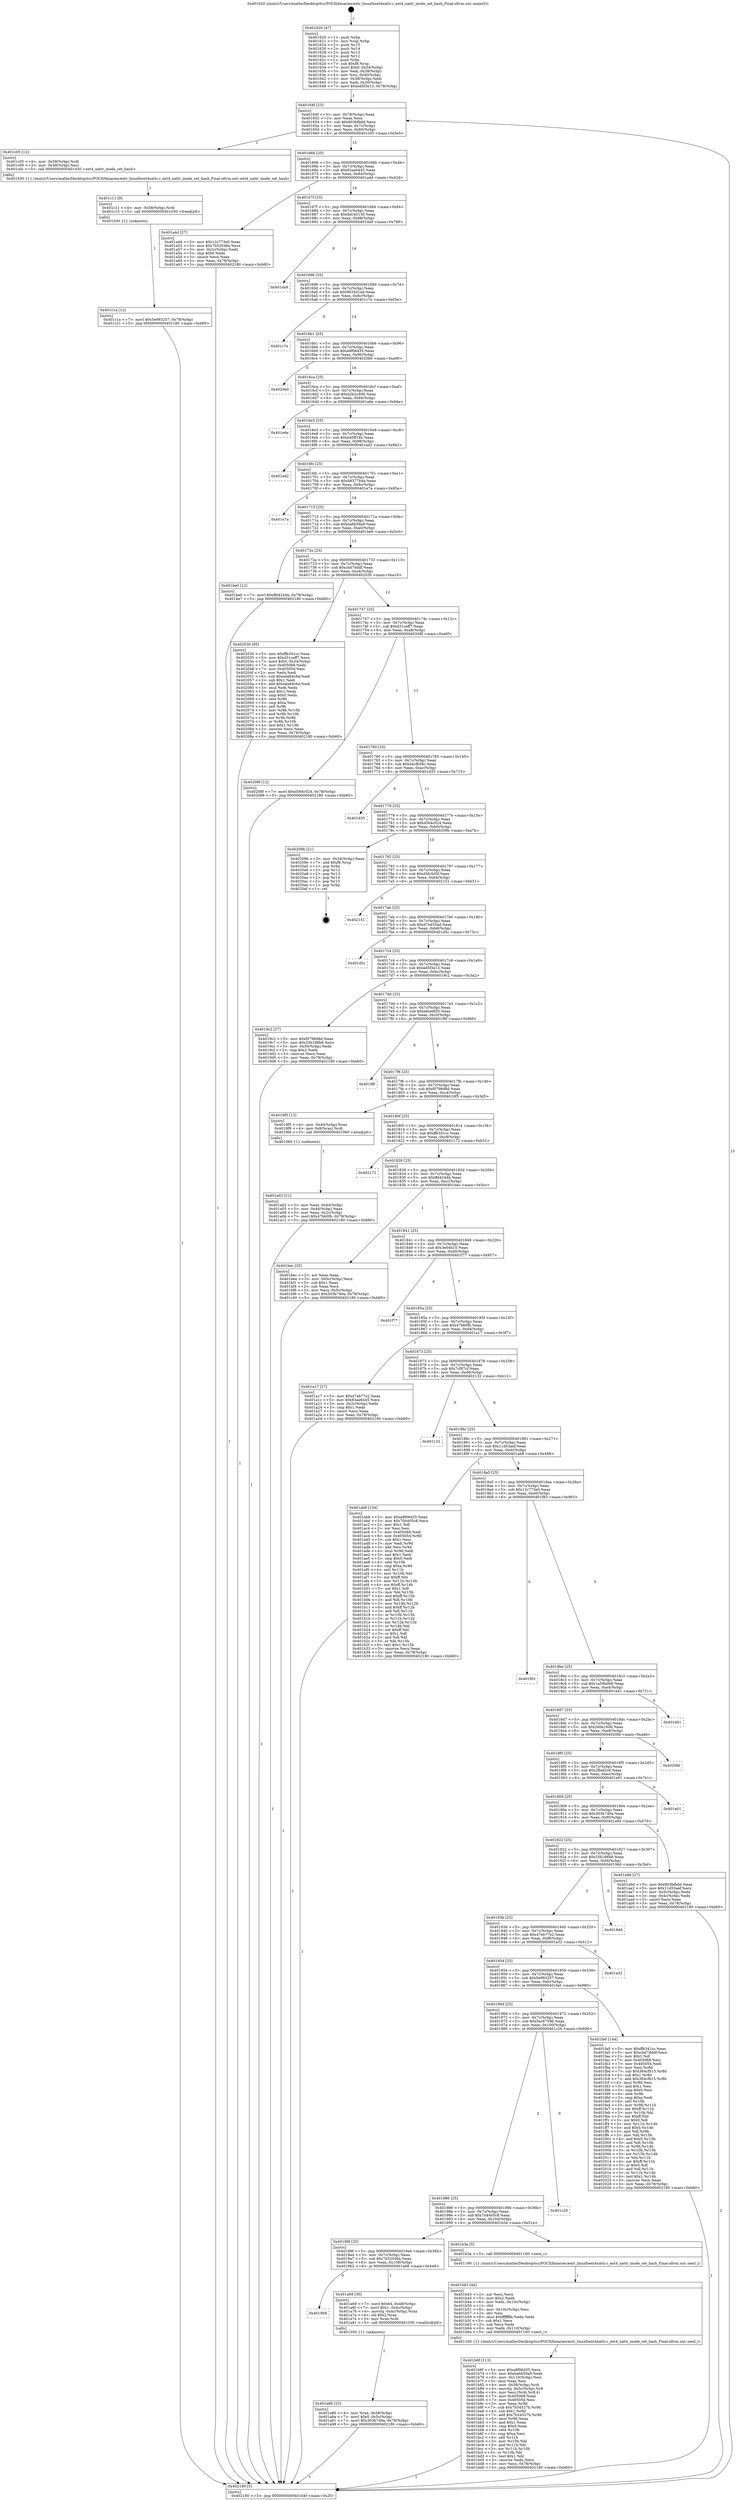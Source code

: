 digraph "0x401620" {
  label = "0x401620 (/mnt/c/Users/mathe/Desktop/tcc/POCII/binaries/extr_linuxfsext4xattr.c_ext4_xattr_inode_set_hash_Final-ollvm.out::main(0))"
  labelloc = "t"
  node[shape=record]

  Entry [label="",width=0.3,height=0.3,shape=circle,fillcolor=black,style=filled]
  "0x40164f" [label="{
     0x40164f [23]\l
     | [instrs]\l
     &nbsp;&nbsp;0x40164f \<+3\>: mov -0x78(%rbp),%eax\l
     &nbsp;&nbsp;0x401652 \<+2\>: mov %eax,%ecx\l
     &nbsp;&nbsp;0x401654 \<+6\>: sub $0x803bfbdd,%ecx\l
     &nbsp;&nbsp;0x40165a \<+3\>: mov %eax,-0x7c(%rbp)\l
     &nbsp;&nbsp;0x40165d \<+3\>: mov %ecx,-0x80(%rbp)\l
     &nbsp;&nbsp;0x401660 \<+6\>: je 0000000000401c05 \<main+0x5e5\>\l
  }"]
  "0x401c05" [label="{
     0x401c05 [12]\l
     | [instrs]\l
     &nbsp;&nbsp;0x401c05 \<+4\>: mov -0x58(%rbp),%rdi\l
     &nbsp;&nbsp;0x401c09 \<+3\>: mov -0x48(%rbp),%esi\l
     &nbsp;&nbsp;0x401c0c \<+5\>: call 0000000000401430 \<ext4_xattr_inode_set_hash\>\l
     | [calls]\l
     &nbsp;&nbsp;0x401430 \{1\} (/mnt/c/Users/mathe/Desktop/tcc/POCII/binaries/extr_linuxfsext4xattr.c_ext4_xattr_inode_set_hash_Final-ollvm.out::ext4_xattr_inode_set_hash)\l
  }"]
  "0x401666" [label="{
     0x401666 [25]\l
     | [instrs]\l
     &nbsp;&nbsp;0x401666 \<+5\>: jmp 000000000040166b \<main+0x4b\>\l
     &nbsp;&nbsp;0x40166b \<+3\>: mov -0x7c(%rbp),%eax\l
     &nbsp;&nbsp;0x40166e \<+5\>: sub $0x83aa6445,%eax\l
     &nbsp;&nbsp;0x401673 \<+6\>: mov %eax,-0x84(%rbp)\l
     &nbsp;&nbsp;0x401679 \<+6\>: je 0000000000401a4d \<main+0x42d\>\l
  }"]
  Exit [label="",width=0.3,height=0.3,shape=circle,fillcolor=black,style=filled,peripheries=2]
  "0x401a4d" [label="{
     0x401a4d [27]\l
     | [instrs]\l
     &nbsp;&nbsp;0x401a4d \<+5\>: mov $0x12c773e0,%eax\l
     &nbsp;&nbsp;0x401a52 \<+5\>: mov $0x7b52048a,%ecx\l
     &nbsp;&nbsp;0x401a57 \<+3\>: mov -0x2c(%rbp),%edx\l
     &nbsp;&nbsp;0x401a5a \<+3\>: cmp $0x0,%edx\l
     &nbsp;&nbsp;0x401a5d \<+3\>: cmove %ecx,%eax\l
     &nbsp;&nbsp;0x401a60 \<+3\>: mov %eax,-0x78(%rbp)\l
     &nbsp;&nbsp;0x401a63 \<+5\>: jmp 0000000000402180 \<main+0xb60\>\l
  }"]
  "0x40167f" [label="{
     0x40167f [25]\l
     | [instrs]\l
     &nbsp;&nbsp;0x40167f \<+5\>: jmp 0000000000401684 \<main+0x64\>\l
     &nbsp;&nbsp;0x401684 \<+3\>: mov -0x7c(%rbp),%eax\l
     &nbsp;&nbsp;0x401687 \<+5\>: sub $0x8dc45130,%eax\l
     &nbsp;&nbsp;0x40168c \<+6\>: mov %eax,-0x88(%rbp)\l
     &nbsp;&nbsp;0x401692 \<+6\>: je 0000000000401da9 \<main+0x789\>\l
  }"]
  "0x401c1a" [label="{
     0x401c1a [12]\l
     | [instrs]\l
     &nbsp;&nbsp;0x401c1a \<+7\>: movl $0x5e993257,-0x78(%rbp)\l
     &nbsp;&nbsp;0x401c21 \<+5\>: jmp 0000000000402180 \<main+0xb60\>\l
  }"]
  "0x401da9" [label="{
     0x401da9\l
  }", style=dashed]
  "0x401698" [label="{
     0x401698 [25]\l
     | [instrs]\l
     &nbsp;&nbsp;0x401698 \<+5\>: jmp 000000000040169d \<main+0x7d\>\l
     &nbsp;&nbsp;0x40169d \<+3\>: mov -0x7c(%rbp),%eax\l
     &nbsp;&nbsp;0x4016a0 \<+5\>: sub $0x9635d1ad,%eax\l
     &nbsp;&nbsp;0x4016a5 \<+6\>: mov %eax,-0x8c(%rbp)\l
     &nbsp;&nbsp;0x4016ab \<+6\>: je 0000000000401c7e \<main+0x65e\>\l
  }"]
  "0x401c11" [label="{
     0x401c11 [9]\l
     | [instrs]\l
     &nbsp;&nbsp;0x401c11 \<+4\>: mov -0x58(%rbp),%rdi\l
     &nbsp;&nbsp;0x401c15 \<+5\>: call 0000000000401030 \<free@plt\>\l
     | [calls]\l
     &nbsp;&nbsp;0x401030 \{1\} (unknown)\l
  }"]
  "0x401c7e" [label="{
     0x401c7e\l
  }", style=dashed]
  "0x4016b1" [label="{
     0x4016b1 [25]\l
     | [instrs]\l
     &nbsp;&nbsp;0x4016b1 \<+5\>: jmp 00000000004016b6 \<main+0x96\>\l
     &nbsp;&nbsp;0x4016b6 \<+3\>: mov -0x7c(%rbp),%eax\l
     &nbsp;&nbsp;0x4016b9 \<+5\>: sub $0xa8f06d35,%eax\l
     &nbsp;&nbsp;0x4016be \<+6\>: mov %eax,-0x90(%rbp)\l
     &nbsp;&nbsp;0x4016c4 \<+6\>: je 00000000004020b0 \<main+0xa90\>\l
  }"]
  "0x401b6f" [label="{
     0x401b6f [113]\l
     | [instrs]\l
     &nbsp;&nbsp;0x401b6f \<+5\>: mov $0xa8f06d35,%ecx\l
     &nbsp;&nbsp;0x401b74 \<+5\>: mov $0xba6b59a9,%edx\l
     &nbsp;&nbsp;0x401b79 \<+6\>: mov -0x110(%rbp),%esi\l
     &nbsp;&nbsp;0x401b7f \<+3\>: imul %eax,%esi\l
     &nbsp;&nbsp;0x401b82 \<+4\>: mov -0x58(%rbp),%rdi\l
     &nbsp;&nbsp;0x401b86 \<+4\>: movslq -0x5c(%rbp),%r8\l
     &nbsp;&nbsp;0x401b8a \<+4\>: mov %esi,(%rdi,%r8,4)\l
     &nbsp;&nbsp;0x401b8e \<+7\>: mov 0x405068,%eax\l
     &nbsp;&nbsp;0x401b95 \<+7\>: mov 0x405054,%esi\l
     &nbsp;&nbsp;0x401b9c \<+3\>: mov %eax,%r9d\l
     &nbsp;&nbsp;0x401b9f \<+7\>: sub $0x7b34527b,%r9d\l
     &nbsp;&nbsp;0x401ba6 \<+4\>: sub $0x1,%r9d\l
     &nbsp;&nbsp;0x401baa \<+7\>: add $0x7b34527b,%r9d\l
     &nbsp;&nbsp;0x401bb1 \<+4\>: imul %r9d,%eax\l
     &nbsp;&nbsp;0x401bb5 \<+3\>: and $0x1,%eax\l
     &nbsp;&nbsp;0x401bb8 \<+3\>: cmp $0x0,%eax\l
     &nbsp;&nbsp;0x401bbb \<+4\>: sete %r10b\l
     &nbsp;&nbsp;0x401bbf \<+3\>: cmp $0xa,%esi\l
     &nbsp;&nbsp;0x401bc2 \<+4\>: setl %r11b\l
     &nbsp;&nbsp;0x401bc6 \<+3\>: mov %r10b,%bl\l
     &nbsp;&nbsp;0x401bc9 \<+3\>: and %r11b,%bl\l
     &nbsp;&nbsp;0x401bcc \<+3\>: xor %r11b,%r10b\l
     &nbsp;&nbsp;0x401bcf \<+3\>: or %r10b,%bl\l
     &nbsp;&nbsp;0x401bd2 \<+3\>: test $0x1,%bl\l
     &nbsp;&nbsp;0x401bd5 \<+3\>: cmovne %edx,%ecx\l
     &nbsp;&nbsp;0x401bd8 \<+3\>: mov %ecx,-0x78(%rbp)\l
     &nbsp;&nbsp;0x401bdb \<+5\>: jmp 0000000000402180 \<main+0xb60\>\l
  }"]
  "0x4020b0" [label="{
     0x4020b0\l
  }", style=dashed]
  "0x4016ca" [label="{
     0x4016ca [25]\l
     | [instrs]\l
     &nbsp;&nbsp;0x4016ca \<+5\>: jmp 00000000004016cf \<main+0xaf\>\l
     &nbsp;&nbsp;0x4016cf \<+3\>: mov -0x7c(%rbp),%eax\l
     &nbsp;&nbsp;0x4016d2 \<+5\>: sub $0xb2b2c490,%eax\l
     &nbsp;&nbsp;0x4016d7 \<+6\>: mov %eax,-0x94(%rbp)\l
     &nbsp;&nbsp;0x4016dd \<+6\>: je 0000000000401e6e \<main+0x84e\>\l
  }"]
  "0x401b43" [label="{
     0x401b43 [44]\l
     | [instrs]\l
     &nbsp;&nbsp;0x401b43 \<+2\>: xor %ecx,%ecx\l
     &nbsp;&nbsp;0x401b45 \<+5\>: mov $0x2,%edx\l
     &nbsp;&nbsp;0x401b4a \<+6\>: mov %edx,-0x10c(%rbp)\l
     &nbsp;&nbsp;0x401b50 \<+1\>: cltd\l
     &nbsp;&nbsp;0x401b51 \<+6\>: mov -0x10c(%rbp),%esi\l
     &nbsp;&nbsp;0x401b57 \<+2\>: idiv %esi\l
     &nbsp;&nbsp;0x401b59 \<+6\>: imul $0xfffffffe,%edx,%edx\l
     &nbsp;&nbsp;0x401b5f \<+3\>: sub $0x1,%ecx\l
     &nbsp;&nbsp;0x401b62 \<+2\>: sub %ecx,%edx\l
     &nbsp;&nbsp;0x401b64 \<+6\>: mov %edx,-0x110(%rbp)\l
     &nbsp;&nbsp;0x401b6a \<+5\>: call 0000000000401160 \<next_i\>\l
     | [calls]\l
     &nbsp;&nbsp;0x401160 \{1\} (/mnt/c/Users/mathe/Desktop/tcc/POCII/binaries/extr_linuxfsext4xattr.c_ext4_xattr_inode_set_hash_Final-ollvm.out::next_i)\l
  }"]
  "0x401e6e" [label="{
     0x401e6e\l
  }", style=dashed]
  "0x4016e3" [label="{
     0x4016e3 [25]\l
     | [instrs]\l
     &nbsp;&nbsp;0x4016e3 \<+5\>: jmp 00000000004016e8 \<main+0xc8\>\l
     &nbsp;&nbsp;0x4016e8 \<+3\>: mov -0x7c(%rbp),%eax\l
     &nbsp;&nbsp;0x4016eb \<+5\>: sub $0xb40ff14b,%eax\l
     &nbsp;&nbsp;0x4016f0 \<+6\>: mov %eax,-0x98(%rbp)\l
     &nbsp;&nbsp;0x4016f6 \<+6\>: je 0000000000401ed2 \<main+0x8b2\>\l
  }"]
  "0x401a86" [label="{
     0x401a86 [23]\l
     | [instrs]\l
     &nbsp;&nbsp;0x401a86 \<+4\>: mov %rax,-0x58(%rbp)\l
     &nbsp;&nbsp;0x401a8a \<+7\>: movl $0x0,-0x5c(%rbp)\l
     &nbsp;&nbsp;0x401a91 \<+7\>: movl $0x303b749a,-0x78(%rbp)\l
     &nbsp;&nbsp;0x401a98 \<+5\>: jmp 0000000000402180 \<main+0xb60\>\l
  }"]
  "0x401ed2" [label="{
     0x401ed2\l
  }", style=dashed]
  "0x4016fc" [label="{
     0x4016fc [25]\l
     | [instrs]\l
     &nbsp;&nbsp;0x4016fc \<+5\>: jmp 0000000000401701 \<main+0xe1\>\l
     &nbsp;&nbsp;0x401701 \<+3\>: mov -0x7c(%rbp),%eax\l
     &nbsp;&nbsp;0x401704 \<+5\>: sub $0xb8377b4a,%eax\l
     &nbsp;&nbsp;0x401709 \<+6\>: mov %eax,-0x9c(%rbp)\l
     &nbsp;&nbsp;0x40170f \<+6\>: je 0000000000401e7a \<main+0x85a\>\l
  }"]
  "0x4019b8" [label="{
     0x4019b8\l
  }", style=dashed]
  "0x401e7a" [label="{
     0x401e7a\l
  }", style=dashed]
  "0x401715" [label="{
     0x401715 [25]\l
     | [instrs]\l
     &nbsp;&nbsp;0x401715 \<+5\>: jmp 000000000040171a \<main+0xfa\>\l
     &nbsp;&nbsp;0x40171a \<+3\>: mov -0x7c(%rbp),%eax\l
     &nbsp;&nbsp;0x40171d \<+5\>: sub $0xba6b59a9,%eax\l
     &nbsp;&nbsp;0x401722 \<+6\>: mov %eax,-0xa0(%rbp)\l
     &nbsp;&nbsp;0x401728 \<+6\>: je 0000000000401be0 \<main+0x5c0\>\l
  }"]
  "0x401a68" [label="{
     0x401a68 [30]\l
     | [instrs]\l
     &nbsp;&nbsp;0x401a68 \<+7\>: movl $0x64,-0x48(%rbp)\l
     &nbsp;&nbsp;0x401a6f \<+7\>: movl $0x1,-0x4c(%rbp)\l
     &nbsp;&nbsp;0x401a76 \<+4\>: movslq -0x4c(%rbp),%rax\l
     &nbsp;&nbsp;0x401a7a \<+4\>: shl $0x2,%rax\l
     &nbsp;&nbsp;0x401a7e \<+3\>: mov %rax,%rdi\l
     &nbsp;&nbsp;0x401a81 \<+5\>: call 0000000000401050 \<malloc@plt\>\l
     | [calls]\l
     &nbsp;&nbsp;0x401050 \{1\} (unknown)\l
  }"]
  "0x401be0" [label="{
     0x401be0 [12]\l
     | [instrs]\l
     &nbsp;&nbsp;0x401be0 \<+7\>: movl $0xffd4244b,-0x78(%rbp)\l
     &nbsp;&nbsp;0x401be7 \<+5\>: jmp 0000000000402180 \<main+0xb60\>\l
  }"]
  "0x40172e" [label="{
     0x40172e [25]\l
     | [instrs]\l
     &nbsp;&nbsp;0x40172e \<+5\>: jmp 0000000000401733 \<main+0x113\>\l
     &nbsp;&nbsp;0x401733 \<+3\>: mov -0x7c(%rbp),%eax\l
     &nbsp;&nbsp;0x401736 \<+5\>: sub $0xcbd7dddf,%eax\l
     &nbsp;&nbsp;0x40173b \<+6\>: mov %eax,-0xa4(%rbp)\l
     &nbsp;&nbsp;0x401741 \<+6\>: je 0000000000402030 \<main+0xa10\>\l
  }"]
  "0x40199f" [label="{
     0x40199f [25]\l
     | [instrs]\l
     &nbsp;&nbsp;0x40199f \<+5\>: jmp 00000000004019a4 \<main+0x384\>\l
     &nbsp;&nbsp;0x4019a4 \<+3\>: mov -0x7c(%rbp),%eax\l
     &nbsp;&nbsp;0x4019a7 \<+5\>: sub $0x7b52048a,%eax\l
     &nbsp;&nbsp;0x4019ac \<+6\>: mov %eax,-0x108(%rbp)\l
     &nbsp;&nbsp;0x4019b2 \<+6\>: je 0000000000401a68 \<main+0x448\>\l
  }"]
  "0x402030" [label="{
     0x402030 [95]\l
     | [instrs]\l
     &nbsp;&nbsp;0x402030 \<+5\>: mov $0xffb341cc,%eax\l
     &nbsp;&nbsp;0x402035 \<+5\>: mov $0xd31ceff7,%ecx\l
     &nbsp;&nbsp;0x40203a \<+7\>: movl $0x0,-0x34(%rbp)\l
     &nbsp;&nbsp;0x402041 \<+7\>: mov 0x405068,%edx\l
     &nbsp;&nbsp;0x402048 \<+7\>: mov 0x405054,%esi\l
     &nbsp;&nbsp;0x40204f \<+2\>: mov %edx,%edi\l
     &nbsp;&nbsp;0x402051 \<+6\>: sub $0xeda84c6d,%edi\l
     &nbsp;&nbsp;0x402057 \<+3\>: sub $0x1,%edi\l
     &nbsp;&nbsp;0x40205a \<+6\>: add $0xeda84c6d,%edi\l
     &nbsp;&nbsp;0x402060 \<+3\>: imul %edi,%edx\l
     &nbsp;&nbsp;0x402063 \<+3\>: and $0x1,%edx\l
     &nbsp;&nbsp;0x402066 \<+3\>: cmp $0x0,%edx\l
     &nbsp;&nbsp;0x402069 \<+4\>: sete %r8b\l
     &nbsp;&nbsp;0x40206d \<+3\>: cmp $0xa,%esi\l
     &nbsp;&nbsp;0x402070 \<+4\>: setl %r9b\l
     &nbsp;&nbsp;0x402074 \<+3\>: mov %r8b,%r10b\l
     &nbsp;&nbsp;0x402077 \<+3\>: and %r9b,%r10b\l
     &nbsp;&nbsp;0x40207a \<+3\>: xor %r9b,%r8b\l
     &nbsp;&nbsp;0x40207d \<+3\>: or %r8b,%r10b\l
     &nbsp;&nbsp;0x402080 \<+4\>: test $0x1,%r10b\l
     &nbsp;&nbsp;0x402084 \<+3\>: cmovne %ecx,%eax\l
     &nbsp;&nbsp;0x402087 \<+3\>: mov %eax,-0x78(%rbp)\l
     &nbsp;&nbsp;0x40208a \<+5\>: jmp 0000000000402180 \<main+0xb60\>\l
  }"]
  "0x401747" [label="{
     0x401747 [25]\l
     | [instrs]\l
     &nbsp;&nbsp;0x401747 \<+5\>: jmp 000000000040174c \<main+0x12c\>\l
     &nbsp;&nbsp;0x40174c \<+3\>: mov -0x7c(%rbp),%eax\l
     &nbsp;&nbsp;0x40174f \<+5\>: sub $0xd31ceff7,%eax\l
     &nbsp;&nbsp;0x401754 \<+6\>: mov %eax,-0xa8(%rbp)\l
     &nbsp;&nbsp;0x40175a \<+6\>: je 000000000040208f \<main+0xa6f\>\l
  }"]
  "0x401b3e" [label="{
     0x401b3e [5]\l
     | [instrs]\l
     &nbsp;&nbsp;0x401b3e \<+5\>: call 0000000000401160 \<next_i\>\l
     | [calls]\l
     &nbsp;&nbsp;0x401160 \{1\} (/mnt/c/Users/mathe/Desktop/tcc/POCII/binaries/extr_linuxfsext4xattr.c_ext4_xattr_inode_set_hash_Final-ollvm.out::next_i)\l
  }"]
  "0x40208f" [label="{
     0x40208f [12]\l
     | [instrs]\l
     &nbsp;&nbsp;0x40208f \<+7\>: movl $0xd564c024,-0x78(%rbp)\l
     &nbsp;&nbsp;0x402096 \<+5\>: jmp 0000000000402180 \<main+0xb60\>\l
  }"]
  "0x401760" [label="{
     0x401760 [25]\l
     | [instrs]\l
     &nbsp;&nbsp;0x401760 \<+5\>: jmp 0000000000401765 \<main+0x145\>\l
     &nbsp;&nbsp;0x401765 \<+3\>: mov -0x7c(%rbp),%eax\l
     &nbsp;&nbsp;0x401768 \<+5\>: sub $0xd4cfb58c,%eax\l
     &nbsp;&nbsp;0x40176d \<+6\>: mov %eax,-0xac(%rbp)\l
     &nbsp;&nbsp;0x401773 \<+6\>: je 0000000000401d35 \<main+0x715\>\l
  }"]
  "0x401986" [label="{
     0x401986 [25]\l
     | [instrs]\l
     &nbsp;&nbsp;0x401986 \<+5\>: jmp 000000000040198b \<main+0x36b\>\l
     &nbsp;&nbsp;0x40198b \<+3\>: mov -0x7c(%rbp),%eax\l
     &nbsp;&nbsp;0x40198e \<+5\>: sub $0x704405c8,%eax\l
     &nbsp;&nbsp;0x401993 \<+6\>: mov %eax,-0x104(%rbp)\l
     &nbsp;&nbsp;0x401999 \<+6\>: je 0000000000401b3e \<main+0x51e\>\l
  }"]
  "0x401d35" [label="{
     0x401d35\l
  }", style=dashed]
  "0x401779" [label="{
     0x401779 [25]\l
     | [instrs]\l
     &nbsp;&nbsp;0x401779 \<+5\>: jmp 000000000040177e \<main+0x15e\>\l
     &nbsp;&nbsp;0x40177e \<+3\>: mov -0x7c(%rbp),%eax\l
     &nbsp;&nbsp;0x401781 \<+5\>: sub $0xd564c024,%eax\l
     &nbsp;&nbsp;0x401786 \<+6\>: mov %eax,-0xb0(%rbp)\l
     &nbsp;&nbsp;0x40178c \<+6\>: je 000000000040209b \<main+0xa7b\>\l
  }"]
  "0x401c26" [label="{
     0x401c26\l
  }", style=dashed]
  "0x40209b" [label="{
     0x40209b [21]\l
     | [instrs]\l
     &nbsp;&nbsp;0x40209b \<+3\>: mov -0x34(%rbp),%eax\l
     &nbsp;&nbsp;0x40209e \<+7\>: add $0xf8,%rsp\l
     &nbsp;&nbsp;0x4020a5 \<+1\>: pop %rbx\l
     &nbsp;&nbsp;0x4020a6 \<+2\>: pop %r12\l
     &nbsp;&nbsp;0x4020a8 \<+2\>: pop %r13\l
     &nbsp;&nbsp;0x4020aa \<+2\>: pop %r14\l
     &nbsp;&nbsp;0x4020ac \<+2\>: pop %r15\l
     &nbsp;&nbsp;0x4020ae \<+1\>: pop %rbp\l
     &nbsp;&nbsp;0x4020af \<+1\>: ret\l
  }"]
  "0x401792" [label="{
     0x401792 [25]\l
     | [instrs]\l
     &nbsp;&nbsp;0x401792 \<+5\>: jmp 0000000000401797 \<main+0x177\>\l
     &nbsp;&nbsp;0x401797 \<+3\>: mov -0x7c(%rbp),%eax\l
     &nbsp;&nbsp;0x40179a \<+5\>: sub $0xd5fc5d5f,%eax\l
     &nbsp;&nbsp;0x40179f \<+6\>: mov %eax,-0xb4(%rbp)\l
     &nbsp;&nbsp;0x4017a5 \<+6\>: je 0000000000402151 \<main+0xb31\>\l
  }"]
  "0x40196d" [label="{
     0x40196d [25]\l
     | [instrs]\l
     &nbsp;&nbsp;0x40196d \<+5\>: jmp 0000000000401972 \<main+0x352\>\l
     &nbsp;&nbsp;0x401972 \<+3\>: mov -0x7c(%rbp),%eax\l
     &nbsp;&nbsp;0x401975 \<+5\>: sub $0x5ec87596,%eax\l
     &nbsp;&nbsp;0x40197a \<+6\>: mov %eax,-0x100(%rbp)\l
     &nbsp;&nbsp;0x401980 \<+6\>: je 0000000000401c26 \<main+0x606\>\l
  }"]
  "0x402151" [label="{
     0x402151\l
  }", style=dashed]
  "0x4017ab" [label="{
     0x4017ab [25]\l
     | [instrs]\l
     &nbsp;&nbsp;0x4017ab \<+5\>: jmp 00000000004017b0 \<main+0x190\>\l
     &nbsp;&nbsp;0x4017b0 \<+3\>: mov -0x7c(%rbp),%eax\l
     &nbsp;&nbsp;0x4017b3 \<+5\>: sub $0xd7a455ad,%eax\l
     &nbsp;&nbsp;0x4017b8 \<+6\>: mov %eax,-0xb8(%rbp)\l
     &nbsp;&nbsp;0x4017be \<+6\>: je 0000000000401d5c \<main+0x73c\>\l
  }"]
  "0x401fa0" [label="{
     0x401fa0 [144]\l
     | [instrs]\l
     &nbsp;&nbsp;0x401fa0 \<+5\>: mov $0xffb341cc,%eax\l
     &nbsp;&nbsp;0x401fa5 \<+5\>: mov $0xcbd7dddf,%ecx\l
     &nbsp;&nbsp;0x401faa \<+2\>: mov $0x1,%dl\l
     &nbsp;&nbsp;0x401fac \<+7\>: mov 0x405068,%esi\l
     &nbsp;&nbsp;0x401fb3 \<+7\>: mov 0x405054,%edi\l
     &nbsp;&nbsp;0x401fba \<+3\>: mov %esi,%r8d\l
     &nbsp;&nbsp;0x401fbd \<+7\>: sub $0x364cfb15,%r8d\l
     &nbsp;&nbsp;0x401fc4 \<+4\>: sub $0x1,%r8d\l
     &nbsp;&nbsp;0x401fc8 \<+7\>: add $0x364cfb15,%r8d\l
     &nbsp;&nbsp;0x401fcf \<+4\>: imul %r8d,%esi\l
     &nbsp;&nbsp;0x401fd3 \<+3\>: and $0x1,%esi\l
     &nbsp;&nbsp;0x401fd6 \<+3\>: cmp $0x0,%esi\l
     &nbsp;&nbsp;0x401fd9 \<+4\>: sete %r9b\l
     &nbsp;&nbsp;0x401fdd \<+3\>: cmp $0xa,%edi\l
     &nbsp;&nbsp;0x401fe0 \<+4\>: setl %r10b\l
     &nbsp;&nbsp;0x401fe4 \<+3\>: mov %r9b,%r11b\l
     &nbsp;&nbsp;0x401fe7 \<+4\>: xor $0xff,%r11b\l
     &nbsp;&nbsp;0x401feb \<+3\>: mov %r10b,%bl\l
     &nbsp;&nbsp;0x401fee \<+3\>: xor $0xff,%bl\l
     &nbsp;&nbsp;0x401ff1 \<+3\>: xor $0x0,%dl\l
     &nbsp;&nbsp;0x401ff4 \<+3\>: mov %r11b,%r14b\l
     &nbsp;&nbsp;0x401ff7 \<+4\>: and $0x0,%r14b\l
     &nbsp;&nbsp;0x401ffb \<+3\>: and %dl,%r9b\l
     &nbsp;&nbsp;0x401ffe \<+3\>: mov %bl,%r15b\l
     &nbsp;&nbsp;0x402001 \<+4\>: and $0x0,%r15b\l
     &nbsp;&nbsp;0x402005 \<+3\>: and %dl,%r10b\l
     &nbsp;&nbsp;0x402008 \<+3\>: or %r9b,%r14b\l
     &nbsp;&nbsp;0x40200b \<+3\>: or %r10b,%r15b\l
     &nbsp;&nbsp;0x40200e \<+3\>: xor %r15b,%r14b\l
     &nbsp;&nbsp;0x402011 \<+3\>: or %bl,%r11b\l
     &nbsp;&nbsp;0x402014 \<+4\>: xor $0xff,%r11b\l
     &nbsp;&nbsp;0x402018 \<+3\>: or $0x0,%dl\l
     &nbsp;&nbsp;0x40201b \<+3\>: and %dl,%r11b\l
     &nbsp;&nbsp;0x40201e \<+3\>: or %r11b,%r14b\l
     &nbsp;&nbsp;0x402021 \<+4\>: test $0x1,%r14b\l
     &nbsp;&nbsp;0x402025 \<+3\>: cmovne %ecx,%eax\l
     &nbsp;&nbsp;0x402028 \<+3\>: mov %eax,-0x78(%rbp)\l
     &nbsp;&nbsp;0x40202b \<+5\>: jmp 0000000000402180 \<main+0xb60\>\l
  }"]
  "0x401d5c" [label="{
     0x401d5c\l
  }", style=dashed]
  "0x4017c4" [label="{
     0x4017c4 [25]\l
     | [instrs]\l
     &nbsp;&nbsp;0x4017c4 \<+5\>: jmp 00000000004017c9 \<main+0x1a9\>\l
     &nbsp;&nbsp;0x4017c9 \<+3\>: mov -0x7c(%rbp),%eax\l
     &nbsp;&nbsp;0x4017cc \<+5\>: sub $0xed5f3e13,%eax\l
     &nbsp;&nbsp;0x4017d1 \<+6\>: mov %eax,-0xbc(%rbp)\l
     &nbsp;&nbsp;0x4017d7 \<+6\>: je 00000000004019c2 \<main+0x3a2\>\l
  }"]
  "0x401954" [label="{
     0x401954 [25]\l
     | [instrs]\l
     &nbsp;&nbsp;0x401954 \<+5\>: jmp 0000000000401959 \<main+0x339\>\l
     &nbsp;&nbsp;0x401959 \<+3\>: mov -0x7c(%rbp),%eax\l
     &nbsp;&nbsp;0x40195c \<+5\>: sub $0x5e993257,%eax\l
     &nbsp;&nbsp;0x401961 \<+6\>: mov %eax,-0xfc(%rbp)\l
     &nbsp;&nbsp;0x401967 \<+6\>: je 0000000000401fa0 \<main+0x980\>\l
  }"]
  "0x4019c2" [label="{
     0x4019c2 [27]\l
     | [instrs]\l
     &nbsp;&nbsp;0x4019c2 \<+5\>: mov $0xf0798d8d,%eax\l
     &nbsp;&nbsp;0x4019c7 \<+5\>: mov $0x33b188b8,%ecx\l
     &nbsp;&nbsp;0x4019cc \<+3\>: mov -0x30(%rbp),%edx\l
     &nbsp;&nbsp;0x4019cf \<+3\>: cmp $0x2,%edx\l
     &nbsp;&nbsp;0x4019d2 \<+3\>: cmovne %ecx,%eax\l
     &nbsp;&nbsp;0x4019d5 \<+3\>: mov %eax,-0x78(%rbp)\l
     &nbsp;&nbsp;0x4019d8 \<+5\>: jmp 0000000000402180 \<main+0xb60\>\l
  }"]
  "0x4017dd" [label="{
     0x4017dd [25]\l
     | [instrs]\l
     &nbsp;&nbsp;0x4017dd \<+5\>: jmp 00000000004017e2 \<main+0x1c2\>\l
     &nbsp;&nbsp;0x4017e2 \<+3\>: mov -0x7c(%rbp),%eax\l
     &nbsp;&nbsp;0x4017e5 \<+5\>: sub $0xedcedf20,%eax\l
     &nbsp;&nbsp;0x4017ea \<+6\>: mov %eax,-0xc0(%rbp)\l
     &nbsp;&nbsp;0x4017f0 \<+6\>: je 0000000000401f8f \<main+0x96f\>\l
  }"]
  "0x402180" [label="{
     0x402180 [5]\l
     | [instrs]\l
     &nbsp;&nbsp;0x402180 \<+5\>: jmp 000000000040164f \<main+0x2f\>\l
  }"]
  "0x401620" [label="{
     0x401620 [47]\l
     | [instrs]\l
     &nbsp;&nbsp;0x401620 \<+1\>: push %rbp\l
     &nbsp;&nbsp;0x401621 \<+3\>: mov %rsp,%rbp\l
     &nbsp;&nbsp;0x401624 \<+2\>: push %r15\l
     &nbsp;&nbsp;0x401626 \<+2\>: push %r14\l
     &nbsp;&nbsp;0x401628 \<+2\>: push %r13\l
     &nbsp;&nbsp;0x40162a \<+2\>: push %r12\l
     &nbsp;&nbsp;0x40162c \<+1\>: push %rbx\l
     &nbsp;&nbsp;0x40162d \<+7\>: sub $0xf8,%rsp\l
     &nbsp;&nbsp;0x401634 \<+7\>: movl $0x0,-0x34(%rbp)\l
     &nbsp;&nbsp;0x40163b \<+3\>: mov %edi,-0x38(%rbp)\l
     &nbsp;&nbsp;0x40163e \<+4\>: mov %rsi,-0x40(%rbp)\l
     &nbsp;&nbsp;0x401642 \<+3\>: mov -0x38(%rbp),%edi\l
     &nbsp;&nbsp;0x401645 \<+3\>: mov %edi,-0x30(%rbp)\l
     &nbsp;&nbsp;0x401648 \<+7\>: movl $0xed5f3e13,-0x78(%rbp)\l
  }"]
  "0x401a32" [label="{
     0x401a32\l
  }", style=dashed]
  "0x401f8f" [label="{
     0x401f8f\l
  }", style=dashed]
  "0x4017f6" [label="{
     0x4017f6 [25]\l
     | [instrs]\l
     &nbsp;&nbsp;0x4017f6 \<+5\>: jmp 00000000004017fb \<main+0x1db\>\l
     &nbsp;&nbsp;0x4017fb \<+3\>: mov -0x7c(%rbp),%eax\l
     &nbsp;&nbsp;0x4017fe \<+5\>: sub $0xf0798d8d,%eax\l
     &nbsp;&nbsp;0x401803 \<+6\>: mov %eax,-0xc4(%rbp)\l
     &nbsp;&nbsp;0x401809 \<+6\>: je 00000000004019f5 \<main+0x3d5\>\l
  }"]
  "0x40193b" [label="{
     0x40193b [25]\l
     | [instrs]\l
     &nbsp;&nbsp;0x40193b \<+5\>: jmp 0000000000401940 \<main+0x320\>\l
     &nbsp;&nbsp;0x401940 \<+3\>: mov -0x7c(%rbp),%eax\l
     &nbsp;&nbsp;0x401943 \<+5\>: sub $0x47eb77e2,%eax\l
     &nbsp;&nbsp;0x401948 \<+6\>: mov %eax,-0xf8(%rbp)\l
     &nbsp;&nbsp;0x40194e \<+6\>: je 0000000000401a32 \<main+0x412\>\l
  }"]
  "0x4019f5" [label="{
     0x4019f5 [13]\l
     | [instrs]\l
     &nbsp;&nbsp;0x4019f5 \<+4\>: mov -0x40(%rbp),%rax\l
     &nbsp;&nbsp;0x4019f9 \<+4\>: mov 0x8(%rax),%rdi\l
     &nbsp;&nbsp;0x4019fd \<+5\>: call 0000000000401060 \<atoi@plt\>\l
     | [calls]\l
     &nbsp;&nbsp;0x401060 \{1\} (unknown)\l
  }"]
  "0x40180f" [label="{
     0x40180f [25]\l
     | [instrs]\l
     &nbsp;&nbsp;0x40180f \<+5\>: jmp 0000000000401814 \<main+0x1f4\>\l
     &nbsp;&nbsp;0x401814 \<+3\>: mov -0x7c(%rbp),%eax\l
     &nbsp;&nbsp;0x401817 \<+5\>: sub $0xffb341cc,%eax\l
     &nbsp;&nbsp;0x40181c \<+6\>: mov %eax,-0xc8(%rbp)\l
     &nbsp;&nbsp;0x401822 \<+6\>: je 0000000000402172 \<main+0xb52\>\l
  }"]
  "0x401a02" [label="{
     0x401a02 [21]\l
     | [instrs]\l
     &nbsp;&nbsp;0x401a02 \<+3\>: mov %eax,-0x44(%rbp)\l
     &nbsp;&nbsp;0x401a05 \<+3\>: mov -0x44(%rbp),%eax\l
     &nbsp;&nbsp;0x401a08 \<+3\>: mov %eax,-0x2c(%rbp)\l
     &nbsp;&nbsp;0x401a0b \<+7\>: movl $0x47b60fb,-0x78(%rbp)\l
     &nbsp;&nbsp;0x401a12 \<+5\>: jmp 0000000000402180 \<main+0xb60\>\l
  }"]
  "0x4019dd" [label="{
     0x4019dd\l
  }", style=dashed]
  "0x402172" [label="{
     0x402172\l
  }", style=dashed]
  "0x401828" [label="{
     0x401828 [25]\l
     | [instrs]\l
     &nbsp;&nbsp;0x401828 \<+5\>: jmp 000000000040182d \<main+0x20d\>\l
     &nbsp;&nbsp;0x40182d \<+3\>: mov -0x7c(%rbp),%eax\l
     &nbsp;&nbsp;0x401830 \<+5\>: sub $0xffd4244b,%eax\l
     &nbsp;&nbsp;0x401835 \<+6\>: mov %eax,-0xcc(%rbp)\l
     &nbsp;&nbsp;0x40183b \<+6\>: je 0000000000401bec \<main+0x5cc\>\l
  }"]
  "0x401922" [label="{
     0x401922 [25]\l
     | [instrs]\l
     &nbsp;&nbsp;0x401922 \<+5\>: jmp 0000000000401927 \<main+0x307\>\l
     &nbsp;&nbsp;0x401927 \<+3\>: mov -0x7c(%rbp),%eax\l
     &nbsp;&nbsp;0x40192a \<+5\>: sub $0x33b188b8,%eax\l
     &nbsp;&nbsp;0x40192f \<+6\>: mov %eax,-0xf4(%rbp)\l
     &nbsp;&nbsp;0x401935 \<+6\>: je 00000000004019dd \<main+0x3bd\>\l
  }"]
  "0x401bec" [label="{
     0x401bec [25]\l
     | [instrs]\l
     &nbsp;&nbsp;0x401bec \<+2\>: xor %eax,%eax\l
     &nbsp;&nbsp;0x401bee \<+3\>: mov -0x5c(%rbp),%ecx\l
     &nbsp;&nbsp;0x401bf1 \<+3\>: sub $0x1,%eax\l
     &nbsp;&nbsp;0x401bf4 \<+2\>: sub %eax,%ecx\l
     &nbsp;&nbsp;0x401bf6 \<+3\>: mov %ecx,-0x5c(%rbp)\l
     &nbsp;&nbsp;0x401bf9 \<+7\>: movl $0x303b749a,-0x78(%rbp)\l
     &nbsp;&nbsp;0x401c00 \<+5\>: jmp 0000000000402180 \<main+0xb60\>\l
  }"]
  "0x401841" [label="{
     0x401841 [25]\l
     | [instrs]\l
     &nbsp;&nbsp;0x401841 \<+5\>: jmp 0000000000401846 \<main+0x226\>\l
     &nbsp;&nbsp;0x401846 \<+3\>: mov -0x7c(%rbp),%eax\l
     &nbsp;&nbsp;0x401849 \<+5\>: sub $0x3e04b10,%eax\l
     &nbsp;&nbsp;0x40184e \<+6\>: mov %eax,-0xd0(%rbp)\l
     &nbsp;&nbsp;0x401854 \<+6\>: je 0000000000401f77 \<main+0x957\>\l
  }"]
  "0x401a9d" [label="{
     0x401a9d [27]\l
     | [instrs]\l
     &nbsp;&nbsp;0x401a9d \<+5\>: mov $0x803bfbdd,%eax\l
     &nbsp;&nbsp;0x401aa2 \<+5\>: mov $0x11d53aef,%ecx\l
     &nbsp;&nbsp;0x401aa7 \<+3\>: mov -0x5c(%rbp),%edx\l
     &nbsp;&nbsp;0x401aaa \<+3\>: cmp -0x4c(%rbp),%edx\l
     &nbsp;&nbsp;0x401aad \<+3\>: cmovl %ecx,%eax\l
     &nbsp;&nbsp;0x401ab0 \<+3\>: mov %eax,-0x78(%rbp)\l
     &nbsp;&nbsp;0x401ab3 \<+5\>: jmp 0000000000402180 \<main+0xb60\>\l
  }"]
  "0x401f77" [label="{
     0x401f77\l
  }", style=dashed]
  "0x40185a" [label="{
     0x40185a [25]\l
     | [instrs]\l
     &nbsp;&nbsp;0x40185a \<+5\>: jmp 000000000040185f \<main+0x23f\>\l
     &nbsp;&nbsp;0x40185f \<+3\>: mov -0x7c(%rbp),%eax\l
     &nbsp;&nbsp;0x401862 \<+5\>: sub $0x47b60fb,%eax\l
     &nbsp;&nbsp;0x401867 \<+6\>: mov %eax,-0xd4(%rbp)\l
     &nbsp;&nbsp;0x40186d \<+6\>: je 0000000000401a17 \<main+0x3f7\>\l
  }"]
  "0x401909" [label="{
     0x401909 [25]\l
     | [instrs]\l
     &nbsp;&nbsp;0x401909 \<+5\>: jmp 000000000040190e \<main+0x2ee\>\l
     &nbsp;&nbsp;0x40190e \<+3\>: mov -0x7c(%rbp),%eax\l
     &nbsp;&nbsp;0x401911 \<+5\>: sub $0x303b749a,%eax\l
     &nbsp;&nbsp;0x401916 \<+6\>: mov %eax,-0xf0(%rbp)\l
     &nbsp;&nbsp;0x40191c \<+6\>: je 0000000000401a9d \<main+0x47d\>\l
  }"]
  "0x401a17" [label="{
     0x401a17 [27]\l
     | [instrs]\l
     &nbsp;&nbsp;0x401a17 \<+5\>: mov $0x47eb77e2,%eax\l
     &nbsp;&nbsp;0x401a1c \<+5\>: mov $0x83aa6445,%ecx\l
     &nbsp;&nbsp;0x401a21 \<+3\>: mov -0x2c(%rbp),%edx\l
     &nbsp;&nbsp;0x401a24 \<+3\>: cmp $0x1,%edx\l
     &nbsp;&nbsp;0x401a27 \<+3\>: cmovl %ecx,%eax\l
     &nbsp;&nbsp;0x401a2a \<+3\>: mov %eax,-0x78(%rbp)\l
     &nbsp;&nbsp;0x401a2d \<+5\>: jmp 0000000000402180 \<main+0xb60\>\l
  }"]
  "0x401873" [label="{
     0x401873 [25]\l
     | [instrs]\l
     &nbsp;&nbsp;0x401873 \<+5\>: jmp 0000000000401878 \<main+0x258\>\l
     &nbsp;&nbsp;0x401878 \<+3\>: mov -0x7c(%rbp),%eax\l
     &nbsp;&nbsp;0x40187b \<+5\>: sub $0x7cf87cf,%eax\l
     &nbsp;&nbsp;0x401880 \<+6\>: mov %eax,-0xd8(%rbp)\l
     &nbsp;&nbsp;0x401886 \<+6\>: je 0000000000402132 \<main+0xb12\>\l
  }"]
  "0x401e01" [label="{
     0x401e01\l
  }", style=dashed]
  "0x402132" [label="{
     0x402132\l
  }", style=dashed]
  "0x40188c" [label="{
     0x40188c [25]\l
     | [instrs]\l
     &nbsp;&nbsp;0x40188c \<+5\>: jmp 0000000000401891 \<main+0x271\>\l
     &nbsp;&nbsp;0x401891 \<+3\>: mov -0x7c(%rbp),%eax\l
     &nbsp;&nbsp;0x401894 \<+5\>: sub $0x11d53aef,%eax\l
     &nbsp;&nbsp;0x401899 \<+6\>: mov %eax,-0xdc(%rbp)\l
     &nbsp;&nbsp;0x40189f \<+6\>: je 0000000000401ab8 \<main+0x498\>\l
  }"]
  "0x4018f0" [label="{
     0x4018f0 [25]\l
     | [instrs]\l
     &nbsp;&nbsp;0x4018f0 \<+5\>: jmp 00000000004018f5 \<main+0x2d5\>\l
     &nbsp;&nbsp;0x4018f5 \<+3\>: mov -0x7c(%rbp),%eax\l
     &nbsp;&nbsp;0x4018f8 \<+5\>: sub $0x2fbef2c6,%eax\l
     &nbsp;&nbsp;0x4018fd \<+6\>: mov %eax,-0xec(%rbp)\l
     &nbsp;&nbsp;0x401903 \<+6\>: je 0000000000401e01 \<main+0x7e1\>\l
  }"]
  "0x401ab8" [label="{
     0x401ab8 [134]\l
     | [instrs]\l
     &nbsp;&nbsp;0x401ab8 \<+5\>: mov $0xa8f06d35,%eax\l
     &nbsp;&nbsp;0x401abd \<+5\>: mov $0x704405c8,%ecx\l
     &nbsp;&nbsp;0x401ac2 \<+2\>: mov $0x1,%dl\l
     &nbsp;&nbsp;0x401ac4 \<+2\>: xor %esi,%esi\l
     &nbsp;&nbsp;0x401ac6 \<+7\>: mov 0x405068,%edi\l
     &nbsp;&nbsp;0x401acd \<+8\>: mov 0x405054,%r8d\l
     &nbsp;&nbsp;0x401ad5 \<+3\>: sub $0x1,%esi\l
     &nbsp;&nbsp;0x401ad8 \<+3\>: mov %edi,%r9d\l
     &nbsp;&nbsp;0x401adb \<+3\>: add %esi,%r9d\l
     &nbsp;&nbsp;0x401ade \<+4\>: imul %r9d,%edi\l
     &nbsp;&nbsp;0x401ae2 \<+3\>: and $0x1,%edi\l
     &nbsp;&nbsp;0x401ae5 \<+3\>: cmp $0x0,%edi\l
     &nbsp;&nbsp;0x401ae8 \<+4\>: sete %r10b\l
     &nbsp;&nbsp;0x401aec \<+4\>: cmp $0xa,%r8d\l
     &nbsp;&nbsp;0x401af0 \<+4\>: setl %r11b\l
     &nbsp;&nbsp;0x401af4 \<+3\>: mov %r10b,%bl\l
     &nbsp;&nbsp;0x401af7 \<+3\>: xor $0xff,%bl\l
     &nbsp;&nbsp;0x401afa \<+3\>: mov %r11b,%r14b\l
     &nbsp;&nbsp;0x401afd \<+4\>: xor $0xff,%r14b\l
     &nbsp;&nbsp;0x401b01 \<+3\>: xor $0x1,%dl\l
     &nbsp;&nbsp;0x401b04 \<+3\>: mov %bl,%r15b\l
     &nbsp;&nbsp;0x401b07 \<+4\>: and $0xff,%r15b\l
     &nbsp;&nbsp;0x401b0b \<+3\>: and %dl,%r10b\l
     &nbsp;&nbsp;0x401b0e \<+3\>: mov %r14b,%r12b\l
     &nbsp;&nbsp;0x401b11 \<+4\>: and $0xff,%r12b\l
     &nbsp;&nbsp;0x401b15 \<+3\>: and %dl,%r11b\l
     &nbsp;&nbsp;0x401b18 \<+3\>: or %r10b,%r15b\l
     &nbsp;&nbsp;0x401b1b \<+3\>: or %r11b,%r12b\l
     &nbsp;&nbsp;0x401b1e \<+3\>: xor %r12b,%r15b\l
     &nbsp;&nbsp;0x401b21 \<+3\>: or %r14b,%bl\l
     &nbsp;&nbsp;0x401b24 \<+3\>: xor $0xff,%bl\l
     &nbsp;&nbsp;0x401b27 \<+3\>: or $0x1,%dl\l
     &nbsp;&nbsp;0x401b2a \<+2\>: and %dl,%bl\l
     &nbsp;&nbsp;0x401b2c \<+3\>: or %bl,%r15b\l
     &nbsp;&nbsp;0x401b2f \<+4\>: test $0x1,%r15b\l
     &nbsp;&nbsp;0x401b33 \<+3\>: cmovne %ecx,%eax\l
     &nbsp;&nbsp;0x401b36 \<+3\>: mov %eax,-0x78(%rbp)\l
     &nbsp;&nbsp;0x401b39 \<+5\>: jmp 0000000000402180 \<main+0xb60\>\l
  }"]
  "0x4018a5" [label="{
     0x4018a5 [25]\l
     | [instrs]\l
     &nbsp;&nbsp;0x4018a5 \<+5\>: jmp 00000000004018aa \<main+0x28a\>\l
     &nbsp;&nbsp;0x4018aa \<+3\>: mov -0x7c(%rbp),%eax\l
     &nbsp;&nbsp;0x4018ad \<+5\>: sub $0x12c773e0,%eax\l
     &nbsp;&nbsp;0x4018b2 \<+6\>: mov %eax,-0xe0(%rbp)\l
     &nbsp;&nbsp;0x4018b8 \<+6\>: je 0000000000401f83 \<main+0x963\>\l
  }"]
  "0x4020fd" [label="{
     0x4020fd\l
  }", style=dashed]
  "0x401f83" [label="{
     0x401f83\l
  }", style=dashed]
  "0x4018be" [label="{
     0x4018be [25]\l
     | [instrs]\l
     &nbsp;&nbsp;0x4018be \<+5\>: jmp 00000000004018c3 \<main+0x2a3\>\l
     &nbsp;&nbsp;0x4018c3 \<+3\>: mov -0x7c(%rbp),%eax\l
     &nbsp;&nbsp;0x4018c6 \<+5\>: sub $0x1a59b068,%eax\l
     &nbsp;&nbsp;0x4018cb \<+6\>: mov %eax,-0xe4(%rbp)\l
     &nbsp;&nbsp;0x4018d1 \<+6\>: je 0000000000401d41 \<main+0x721\>\l
  }"]
  "0x4018d7" [label="{
     0x4018d7 [25]\l
     | [instrs]\l
     &nbsp;&nbsp;0x4018d7 \<+5\>: jmp 00000000004018dc \<main+0x2bc\>\l
     &nbsp;&nbsp;0x4018dc \<+3\>: mov -0x7c(%rbp),%eax\l
     &nbsp;&nbsp;0x4018df \<+5\>: sub $0x260e160b,%eax\l
     &nbsp;&nbsp;0x4018e4 \<+6\>: mov %eax,-0xe8(%rbp)\l
     &nbsp;&nbsp;0x4018ea \<+6\>: je 00000000004020fd \<main+0xadd\>\l
  }"]
  "0x401d41" [label="{
     0x401d41\l
  }", style=dashed]
  Entry -> "0x401620" [label=" 1"]
  "0x40164f" -> "0x401c05" [label=" 1"]
  "0x40164f" -> "0x401666" [label=" 15"]
  "0x40209b" -> Exit [label=" 1"]
  "0x401666" -> "0x401a4d" [label=" 1"]
  "0x401666" -> "0x40167f" [label=" 14"]
  "0x40208f" -> "0x402180" [label=" 1"]
  "0x40167f" -> "0x401da9" [label=" 0"]
  "0x40167f" -> "0x401698" [label=" 14"]
  "0x402030" -> "0x402180" [label=" 1"]
  "0x401698" -> "0x401c7e" [label=" 0"]
  "0x401698" -> "0x4016b1" [label=" 14"]
  "0x401fa0" -> "0x402180" [label=" 1"]
  "0x4016b1" -> "0x4020b0" [label=" 0"]
  "0x4016b1" -> "0x4016ca" [label=" 14"]
  "0x401c1a" -> "0x402180" [label=" 1"]
  "0x4016ca" -> "0x401e6e" [label=" 0"]
  "0x4016ca" -> "0x4016e3" [label=" 14"]
  "0x401c11" -> "0x401c1a" [label=" 1"]
  "0x4016e3" -> "0x401ed2" [label=" 0"]
  "0x4016e3" -> "0x4016fc" [label=" 14"]
  "0x401c05" -> "0x401c11" [label=" 1"]
  "0x4016fc" -> "0x401e7a" [label=" 0"]
  "0x4016fc" -> "0x401715" [label=" 14"]
  "0x401bec" -> "0x402180" [label=" 1"]
  "0x401715" -> "0x401be0" [label=" 1"]
  "0x401715" -> "0x40172e" [label=" 13"]
  "0x401be0" -> "0x402180" [label=" 1"]
  "0x40172e" -> "0x402030" [label=" 1"]
  "0x40172e" -> "0x401747" [label=" 12"]
  "0x401b43" -> "0x401b6f" [label=" 1"]
  "0x401747" -> "0x40208f" [label=" 1"]
  "0x401747" -> "0x401760" [label=" 11"]
  "0x401b3e" -> "0x401b43" [label=" 1"]
  "0x401760" -> "0x401d35" [label=" 0"]
  "0x401760" -> "0x401779" [label=" 11"]
  "0x401a9d" -> "0x402180" [label=" 2"]
  "0x401779" -> "0x40209b" [label=" 1"]
  "0x401779" -> "0x401792" [label=" 10"]
  "0x401a86" -> "0x402180" [label=" 1"]
  "0x401792" -> "0x402151" [label=" 0"]
  "0x401792" -> "0x4017ab" [label=" 10"]
  "0x40199f" -> "0x4019b8" [label=" 0"]
  "0x4017ab" -> "0x401d5c" [label=" 0"]
  "0x4017ab" -> "0x4017c4" [label=" 10"]
  "0x40199f" -> "0x401a68" [label=" 1"]
  "0x4017c4" -> "0x4019c2" [label=" 1"]
  "0x4017c4" -> "0x4017dd" [label=" 9"]
  "0x4019c2" -> "0x402180" [label=" 1"]
  "0x401620" -> "0x40164f" [label=" 1"]
  "0x402180" -> "0x40164f" [label=" 15"]
  "0x401986" -> "0x40199f" [label=" 1"]
  "0x4017dd" -> "0x401f8f" [label=" 0"]
  "0x4017dd" -> "0x4017f6" [label=" 9"]
  "0x401986" -> "0x401b3e" [label=" 1"]
  "0x4017f6" -> "0x4019f5" [label=" 1"]
  "0x4017f6" -> "0x40180f" [label=" 8"]
  "0x4019f5" -> "0x401a02" [label=" 1"]
  "0x401a02" -> "0x402180" [label=" 1"]
  "0x40196d" -> "0x401986" [label=" 2"]
  "0x40180f" -> "0x402172" [label=" 0"]
  "0x40180f" -> "0x401828" [label=" 8"]
  "0x40196d" -> "0x401c26" [label=" 0"]
  "0x401828" -> "0x401bec" [label=" 1"]
  "0x401828" -> "0x401841" [label=" 7"]
  "0x401954" -> "0x40196d" [label=" 2"]
  "0x401841" -> "0x401f77" [label=" 0"]
  "0x401841" -> "0x40185a" [label=" 7"]
  "0x401954" -> "0x401fa0" [label=" 1"]
  "0x40185a" -> "0x401a17" [label=" 1"]
  "0x40185a" -> "0x401873" [label=" 6"]
  "0x401a17" -> "0x402180" [label=" 1"]
  "0x401a4d" -> "0x402180" [label=" 1"]
  "0x40193b" -> "0x401954" [label=" 3"]
  "0x401873" -> "0x402132" [label=" 0"]
  "0x401873" -> "0x40188c" [label=" 6"]
  "0x40193b" -> "0x401a32" [label=" 0"]
  "0x40188c" -> "0x401ab8" [label=" 1"]
  "0x40188c" -> "0x4018a5" [label=" 5"]
  "0x401922" -> "0x40193b" [label=" 3"]
  "0x4018a5" -> "0x401f83" [label=" 0"]
  "0x4018a5" -> "0x4018be" [label=" 5"]
  "0x401922" -> "0x4019dd" [label=" 0"]
  "0x4018be" -> "0x401d41" [label=" 0"]
  "0x4018be" -> "0x4018d7" [label=" 5"]
  "0x401a68" -> "0x401a86" [label=" 1"]
  "0x4018d7" -> "0x4020fd" [label=" 0"]
  "0x4018d7" -> "0x4018f0" [label=" 5"]
  "0x401ab8" -> "0x402180" [label=" 1"]
  "0x4018f0" -> "0x401e01" [label=" 0"]
  "0x4018f0" -> "0x401909" [label=" 5"]
  "0x401b6f" -> "0x402180" [label=" 1"]
  "0x401909" -> "0x401a9d" [label=" 2"]
  "0x401909" -> "0x401922" [label=" 3"]
}
